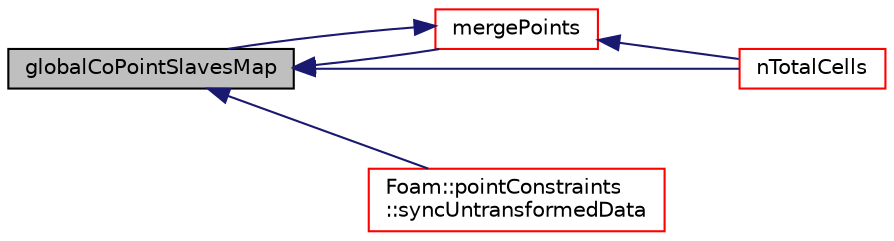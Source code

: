digraph "globalCoPointSlavesMap"
{
  bgcolor="transparent";
  edge [fontname="Helvetica",fontsize="10",labelfontname="Helvetica",labelfontsize="10"];
  node [fontname="Helvetica",fontsize="10",shape=record];
  rankdir="LR";
  Node1 [label="globalCoPointSlavesMap",height=0.2,width=0.4,color="black", fillcolor="grey75", style="filled", fontcolor="black"];
  Node1 -> Node2 [dir="back",color="midnightblue",fontsize="10",style="solid",fontname="Helvetica"];
  Node2 [label="mergePoints",height=0.2,width=0.4,color="red",URL="$a00949.html#a88daf4a4726e5a4a41e77ec8827e8fb2",tooltip="Helper for merging (collocated!) mesh point data. "];
  Node2 -> Node1 [dir="back",color="midnightblue",fontsize="10",style="solid",fontname="Helvetica"];
  Node2 -> Node3 [dir="back",color="midnightblue",fontsize="10",style="solid",fontname="Helvetica"];
  Node3 [label="nTotalCells",height=0.2,width=0.4,color="red",URL="$a00949.html#a0c74afe8b415da10b6dd87d084d79b7f",tooltip="Return total number of cells in decomposed mesh. "];
  Node1 -> Node3 [dir="back",color="midnightblue",fontsize="10",style="solid",fontname="Helvetica"];
  Node1 -> Node4 [dir="back",color="midnightblue",fontsize="10",style="solid",fontname="Helvetica"];
  Node4 [label="Foam::pointConstraints\l::syncUntransformedData",height=0.2,width=0.4,color="red",URL="$a01916.html#a60a2f4543c7dc5c768bd06768d7004c6",tooltip="Helper: sync data on collocated points only. "];
}
